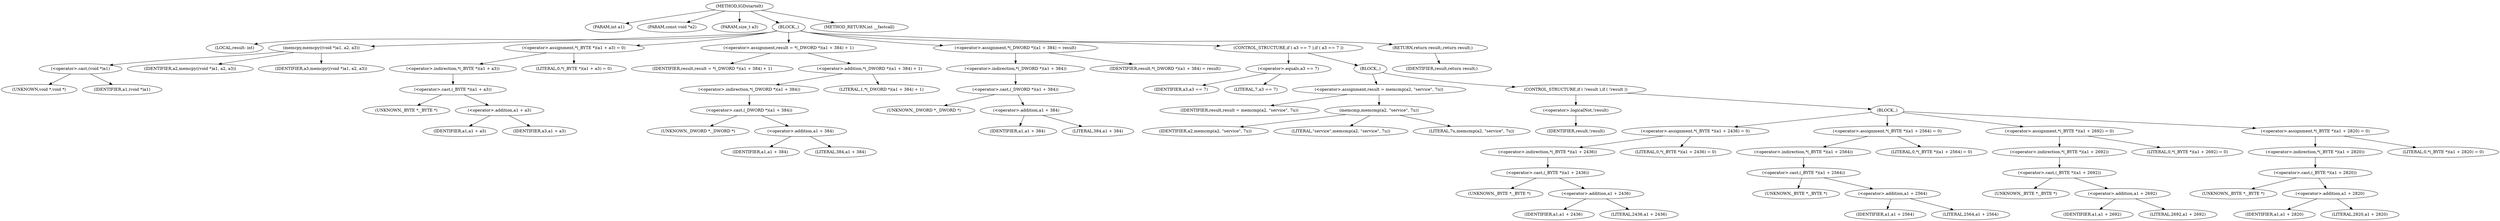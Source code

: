 digraph IGDstartelt {  
"1000102" [label = "(METHOD,IGDstartelt)" ]
"1000103" [label = "(PARAM,int a1)" ]
"1000104" [label = "(PARAM,const void *a2)" ]
"1000105" [label = "(PARAM,size_t a3)" ]
"1000106" [label = "(BLOCK,,)" ]
"1000107" [label = "(LOCAL,result: int)" ]
"1000108" [label = "(memcpy,memcpy((void *)a1, a2, a3))" ]
"1000109" [label = "(<operator>.cast,(void *)a1)" ]
"1000110" [label = "(UNKNOWN,void *,void *)" ]
"1000111" [label = "(IDENTIFIER,a1,(void *)a1)" ]
"1000112" [label = "(IDENTIFIER,a2,memcpy((void *)a1, a2, a3))" ]
"1000113" [label = "(IDENTIFIER,a3,memcpy((void *)a1, a2, a3))" ]
"1000114" [label = "(<operator>.assignment,*(_BYTE *)(a1 + a3) = 0)" ]
"1000115" [label = "(<operator>.indirection,*(_BYTE *)(a1 + a3))" ]
"1000116" [label = "(<operator>.cast,(_BYTE *)(a1 + a3))" ]
"1000117" [label = "(UNKNOWN,_BYTE *,_BYTE *)" ]
"1000118" [label = "(<operator>.addition,a1 + a3)" ]
"1000119" [label = "(IDENTIFIER,a1,a1 + a3)" ]
"1000120" [label = "(IDENTIFIER,a3,a1 + a3)" ]
"1000121" [label = "(LITERAL,0,*(_BYTE *)(a1 + a3) = 0)" ]
"1000122" [label = "(<operator>.assignment,result = *(_DWORD *)(a1 + 384) + 1)" ]
"1000123" [label = "(IDENTIFIER,result,result = *(_DWORD *)(a1 + 384) + 1)" ]
"1000124" [label = "(<operator>.addition,*(_DWORD *)(a1 + 384) + 1)" ]
"1000125" [label = "(<operator>.indirection,*(_DWORD *)(a1 + 384))" ]
"1000126" [label = "(<operator>.cast,(_DWORD *)(a1 + 384))" ]
"1000127" [label = "(UNKNOWN,_DWORD *,_DWORD *)" ]
"1000128" [label = "(<operator>.addition,a1 + 384)" ]
"1000129" [label = "(IDENTIFIER,a1,a1 + 384)" ]
"1000130" [label = "(LITERAL,384,a1 + 384)" ]
"1000131" [label = "(LITERAL,1,*(_DWORD *)(a1 + 384) + 1)" ]
"1000132" [label = "(<operator>.assignment,*(_DWORD *)(a1 + 384) = result)" ]
"1000133" [label = "(<operator>.indirection,*(_DWORD *)(a1 + 384))" ]
"1000134" [label = "(<operator>.cast,(_DWORD *)(a1 + 384))" ]
"1000135" [label = "(UNKNOWN,_DWORD *,_DWORD *)" ]
"1000136" [label = "(<operator>.addition,a1 + 384)" ]
"1000137" [label = "(IDENTIFIER,a1,a1 + 384)" ]
"1000138" [label = "(LITERAL,384,a1 + 384)" ]
"1000139" [label = "(IDENTIFIER,result,*(_DWORD *)(a1 + 384) = result)" ]
"1000140" [label = "(CONTROL_STRUCTURE,if ( a3 == 7 ),if ( a3 == 7 ))" ]
"1000141" [label = "(<operator>.equals,a3 == 7)" ]
"1000142" [label = "(IDENTIFIER,a3,a3 == 7)" ]
"1000143" [label = "(LITERAL,7,a3 == 7)" ]
"1000144" [label = "(BLOCK,,)" ]
"1000145" [label = "(<operator>.assignment,result = memcmp(a2, \"service\", 7u))" ]
"1000146" [label = "(IDENTIFIER,result,result = memcmp(a2, \"service\", 7u))" ]
"1000147" [label = "(memcmp,memcmp(a2, \"service\", 7u))" ]
"1000148" [label = "(IDENTIFIER,a2,memcmp(a2, \"service\", 7u))" ]
"1000149" [label = "(LITERAL,\"service\",memcmp(a2, \"service\", 7u))" ]
"1000150" [label = "(LITERAL,7u,memcmp(a2, \"service\", 7u))" ]
"1000151" [label = "(CONTROL_STRUCTURE,if ( !result ),if ( !result ))" ]
"1000152" [label = "(<operator>.logicalNot,!result)" ]
"1000153" [label = "(IDENTIFIER,result,!result)" ]
"1000154" [label = "(BLOCK,,)" ]
"1000155" [label = "(<operator>.assignment,*(_BYTE *)(a1 + 2436) = 0)" ]
"1000156" [label = "(<operator>.indirection,*(_BYTE *)(a1 + 2436))" ]
"1000157" [label = "(<operator>.cast,(_BYTE *)(a1 + 2436))" ]
"1000158" [label = "(UNKNOWN,_BYTE *,_BYTE *)" ]
"1000159" [label = "(<operator>.addition,a1 + 2436)" ]
"1000160" [label = "(IDENTIFIER,a1,a1 + 2436)" ]
"1000161" [label = "(LITERAL,2436,a1 + 2436)" ]
"1000162" [label = "(LITERAL,0,*(_BYTE *)(a1 + 2436) = 0)" ]
"1000163" [label = "(<operator>.assignment,*(_BYTE *)(a1 + 2564) = 0)" ]
"1000164" [label = "(<operator>.indirection,*(_BYTE *)(a1 + 2564))" ]
"1000165" [label = "(<operator>.cast,(_BYTE *)(a1 + 2564))" ]
"1000166" [label = "(UNKNOWN,_BYTE *,_BYTE *)" ]
"1000167" [label = "(<operator>.addition,a1 + 2564)" ]
"1000168" [label = "(IDENTIFIER,a1,a1 + 2564)" ]
"1000169" [label = "(LITERAL,2564,a1 + 2564)" ]
"1000170" [label = "(LITERAL,0,*(_BYTE *)(a1 + 2564) = 0)" ]
"1000171" [label = "(<operator>.assignment,*(_BYTE *)(a1 + 2692) = 0)" ]
"1000172" [label = "(<operator>.indirection,*(_BYTE *)(a1 + 2692))" ]
"1000173" [label = "(<operator>.cast,(_BYTE *)(a1 + 2692))" ]
"1000174" [label = "(UNKNOWN,_BYTE *,_BYTE *)" ]
"1000175" [label = "(<operator>.addition,a1 + 2692)" ]
"1000176" [label = "(IDENTIFIER,a1,a1 + 2692)" ]
"1000177" [label = "(LITERAL,2692,a1 + 2692)" ]
"1000178" [label = "(LITERAL,0,*(_BYTE *)(a1 + 2692) = 0)" ]
"1000179" [label = "(<operator>.assignment,*(_BYTE *)(a1 + 2820) = 0)" ]
"1000180" [label = "(<operator>.indirection,*(_BYTE *)(a1 + 2820))" ]
"1000181" [label = "(<operator>.cast,(_BYTE *)(a1 + 2820))" ]
"1000182" [label = "(UNKNOWN,_BYTE *,_BYTE *)" ]
"1000183" [label = "(<operator>.addition,a1 + 2820)" ]
"1000184" [label = "(IDENTIFIER,a1,a1 + 2820)" ]
"1000185" [label = "(LITERAL,2820,a1 + 2820)" ]
"1000186" [label = "(LITERAL,0,*(_BYTE *)(a1 + 2820) = 0)" ]
"1000187" [label = "(RETURN,return result;,return result;)" ]
"1000188" [label = "(IDENTIFIER,result,return result;)" ]
"1000189" [label = "(METHOD_RETURN,int __fastcall)" ]
  "1000102" -> "1000103" 
  "1000102" -> "1000104" 
  "1000102" -> "1000105" 
  "1000102" -> "1000106" 
  "1000102" -> "1000189" 
  "1000106" -> "1000107" 
  "1000106" -> "1000108" 
  "1000106" -> "1000114" 
  "1000106" -> "1000122" 
  "1000106" -> "1000132" 
  "1000106" -> "1000140" 
  "1000106" -> "1000187" 
  "1000108" -> "1000109" 
  "1000108" -> "1000112" 
  "1000108" -> "1000113" 
  "1000109" -> "1000110" 
  "1000109" -> "1000111" 
  "1000114" -> "1000115" 
  "1000114" -> "1000121" 
  "1000115" -> "1000116" 
  "1000116" -> "1000117" 
  "1000116" -> "1000118" 
  "1000118" -> "1000119" 
  "1000118" -> "1000120" 
  "1000122" -> "1000123" 
  "1000122" -> "1000124" 
  "1000124" -> "1000125" 
  "1000124" -> "1000131" 
  "1000125" -> "1000126" 
  "1000126" -> "1000127" 
  "1000126" -> "1000128" 
  "1000128" -> "1000129" 
  "1000128" -> "1000130" 
  "1000132" -> "1000133" 
  "1000132" -> "1000139" 
  "1000133" -> "1000134" 
  "1000134" -> "1000135" 
  "1000134" -> "1000136" 
  "1000136" -> "1000137" 
  "1000136" -> "1000138" 
  "1000140" -> "1000141" 
  "1000140" -> "1000144" 
  "1000141" -> "1000142" 
  "1000141" -> "1000143" 
  "1000144" -> "1000145" 
  "1000144" -> "1000151" 
  "1000145" -> "1000146" 
  "1000145" -> "1000147" 
  "1000147" -> "1000148" 
  "1000147" -> "1000149" 
  "1000147" -> "1000150" 
  "1000151" -> "1000152" 
  "1000151" -> "1000154" 
  "1000152" -> "1000153" 
  "1000154" -> "1000155" 
  "1000154" -> "1000163" 
  "1000154" -> "1000171" 
  "1000154" -> "1000179" 
  "1000155" -> "1000156" 
  "1000155" -> "1000162" 
  "1000156" -> "1000157" 
  "1000157" -> "1000158" 
  "1000157" -> "1000159" 
  "1000159" -> "1000160" 
  "1000159" -> "1000161" 
  "1000163" -> "1000164" 
  "1000163" -> "1000170" 
  "1000164" -> "1000165" 
  "1000165" -> "1000166" 
  "1000165" -> "1000167" 
  "1000167" -> "1000168" 
  "1000167" -> "1000169" 
  "1000171" -> "1000172" 
  "1000171" -> "1000178" 
  "1000172" -> "1000173" 
  "1000173" -> "1000174" 
  "1000173" -> "1000175" 
  "1000175" -> "1000176" 
  "1000175" -> "1000177" 
  "1000179" -> "1000180" 
  "1000179" -> "1000186" 
  "1000180" -> "1000181" 
  "1000181" -> "1000182" 
  "1000181" -> "1000183" 
  "1000183" -> "1000184" 
  "1000183" -> "1000185" 
  "1000187" -> "1000188" 
}
